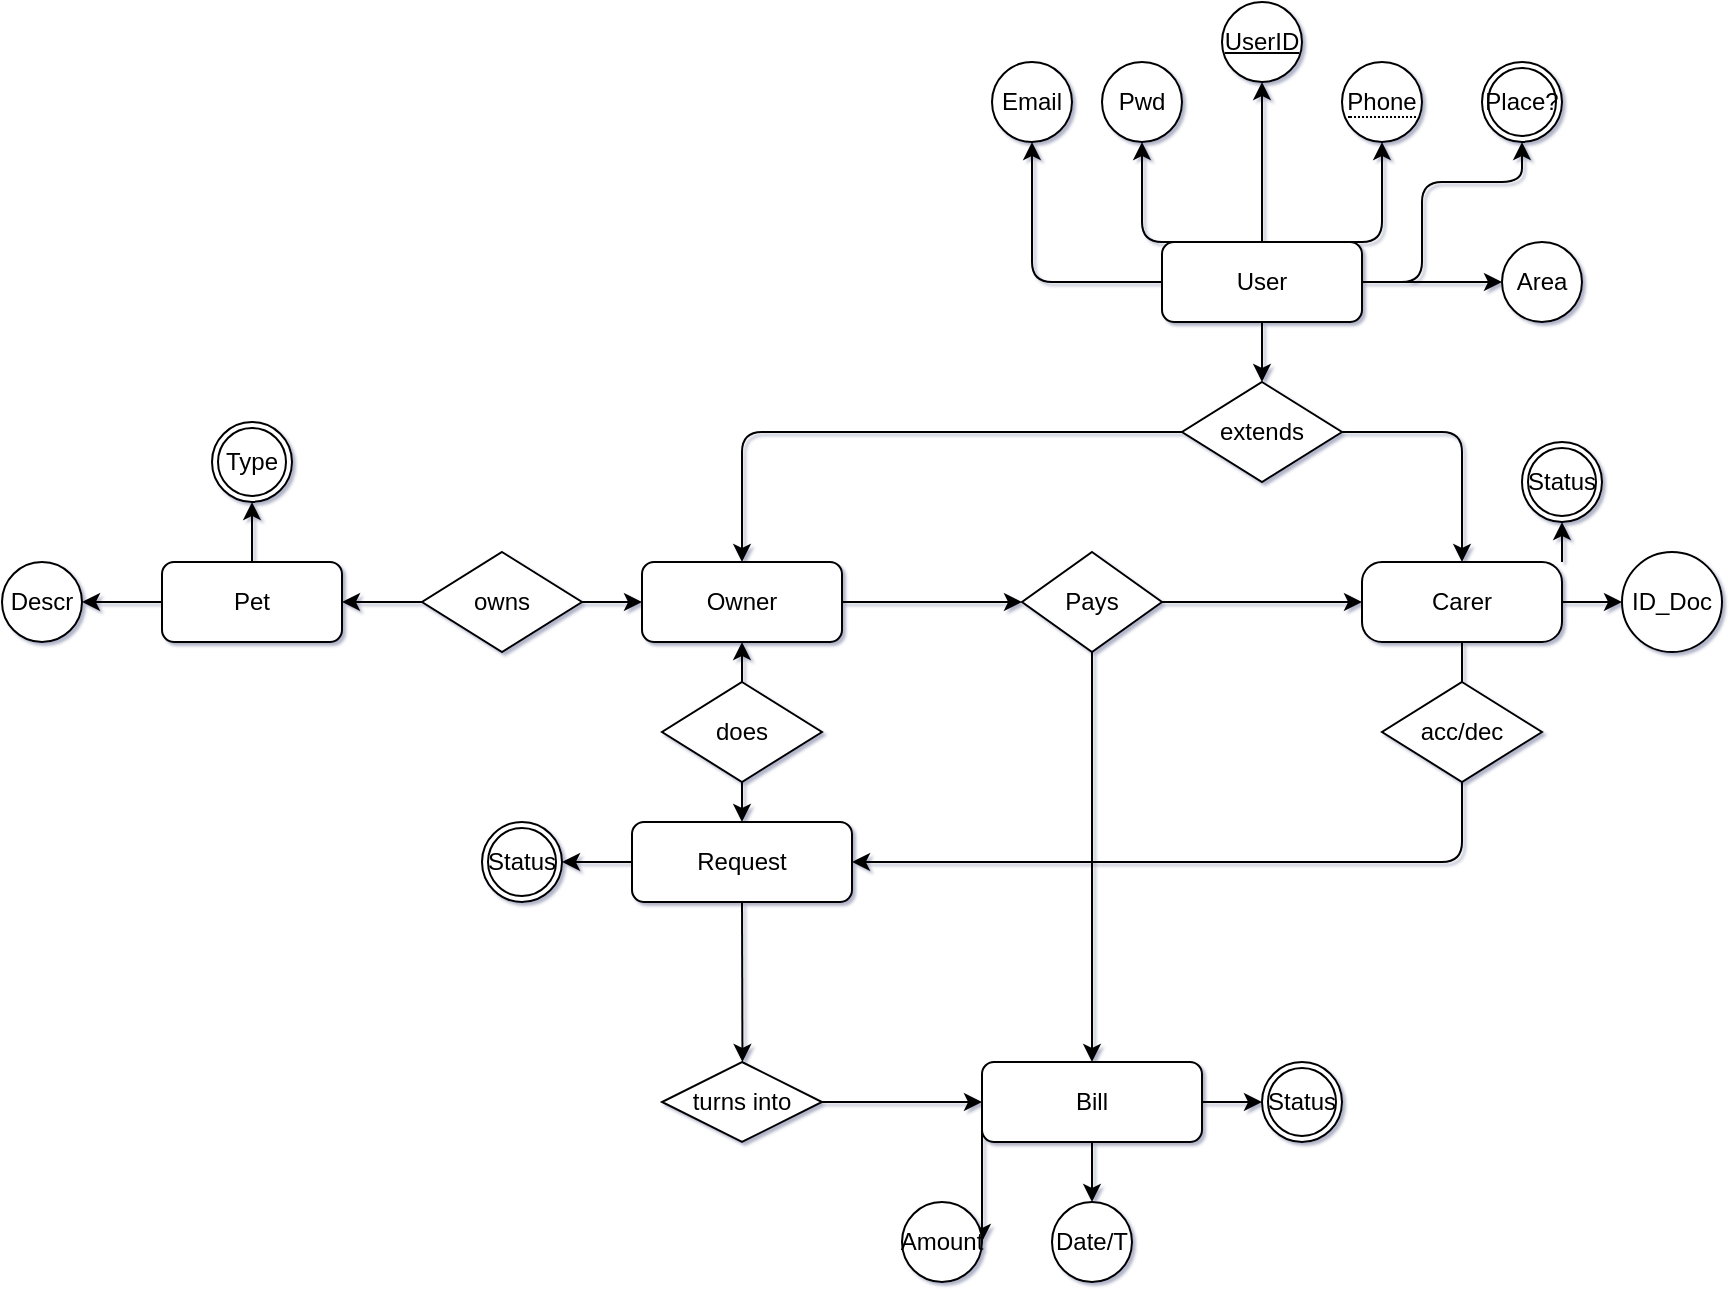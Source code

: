 <mxfile>
    <diagram id="95HTGVdv0aWo4XSOs8IV" name="Página-1">
        <mxGraphModel dx="2431" dy="916" grid="0" gridSize="10" guides="1" tooltips="1" connect="1" arrows="1" fold="1" page="0" pageScale="1" pageWidth="827" pageHeight="1169" background="none" math="0" shadow="1">
            <root>
                <mxCell id="0"/>
                <mxCell id="1" parent="0"/>
                <mxCell id="8" style="edgeStyle=none;html=1;exitX=0.5;exitY=1;exitDx=0;exitDy=0;" edge="1" parent="1" source="3" target="7">
                    <mxGeometry relative="1" as="geometry"/>
                </mxCell>
                <mxCell id="19" style="edgeStyle=none;html=1;exitX=0.5;exitY=0;exitDx=0;exitDy=0;entryX=0.5;entryY=1;entryDx=0;entryDy=0;" edge="1" parent="1" source="3" target="18">
                    <mxGeometry relative="1" as="geometry"/>
                </mxCell>
                <mxCell id="20" style="edgeStyle=none;html=1;exitX=0.75;exitY=0;exitDx=0;exitDy=0;entryX=0.5;entryY=1;entryDx=0;entryDy=0;" edge="1" parent="1" source="3" target="15">
                    <mxGeometry relative="1" as="geometry">
                        <Array as="points">
                            <mxPoint x="50" y="150"/>
                        </Array>
                    </mxGeometry>
                </mxCell>
                <mxCell id="21" style="edgeStyle=none;html=1;exitX=1;exitY=0.5;exitDx=0;exitDy=0;entryX=0.5;entryY=1;entryDx=0;entryDy=0;" edge="1" parent="1" source="3" target="17">
                    <mxGeometry relative="1" as="geometry">
                        <Array as="points">
                            <mxPoint x="70" y="170"/>
                            <mxPoint x="70" y="120"/>
                            <mxPoint x="120" y="120"/>
                        </Array>
                    </mxGeometry>
                </mxCell>
                <mxCell id="23" style="edgeStyle=none;html=1;exitX=0.25;exitY=0;exitDx=0;exitDy=0;entryX=0.5;entryY=1;entryDx=0;entryDy=0;" edge="1" parent="1" source="3" target="10">
                    <mxGeometry relative="1" as="geometry">
                        <Array as="points">
                            <mxPoint x="-70" y="150"/>
                        </Array>
                    </mxGeometry>
                </mxCell>
                <mxCell id="24" style="edgeStyle=none;html=1;exitX=0;exitY=0.5;exitDx=0;exitDy=0;entryX=0.5;entryY=1;entryDx=0;entryDy=0;" edge="1" parent="1" source="3" target="9">
                    <mxGeometry relative="1" as="geometry">
                        <Array as="points">
                            <mxPoint x="-125" y="170"/>
                        </Array>
                    </mxGeometry>
                </mxCell>
                <mxCell id="32" style="edgeStyle=none;html=1;exitX=1;exitY=0.5;exitDx=0;exitDy=0;entryX=0;entryY=0.5;entryDx=0;entryDy=0;" edge="1" parent="1" source="3" target="31">
                    <mxGeometry relative="1" as="geometry"/>
                </mxCell>
                <mxCell id="3" value="User" style="rounded=1;whiteSpace=wrap;html=1;" vertex="1" parent="1">
                    <mxGeometry x="-60" y="150" width="100" height="40" as="geometry"/>
                </mxCell>
                <mxCell id="57" style="edgeStyle=none;html=1;exitX=1;exitY=0.5;exitDx=0;exitDy=0;entryX=0;entryY=0.5;entryDx=0;entryDy=0;" edge="1" parent="1" source="4" target="58">
                    <mxGeometry relative="1" as="geometry">
                        <mxPoint x="-150" y="329.882" as="targetPoint"/>
                    </mxGeometry>
                </mxCell>
                <mxCell id="4" value="Owner" style="rounded=1;whiteSpace=wrap;html=1;" vertex="1" parent="1">
                    <mxGeometry x="-320" y="310" width="100" height="40" as="geometry"/>
                </mxCell>
                <mxCell id="34" style="edgeStyle=none;html=1;exitX=1;exitY=0.5;exitDx=0;exitDy=0;entryX=0;entryY=0.5;entryDx=0;entryDy=0;" edge="1" parent="1" source="6" target="33">
                    <mxGeometry relative="1" as="geometry"/>
                </mxCell>
                <mxCell id="45" style="edgeStyle=none;html=1;exitX=1;exitY=0;exitDx=0;exitDy=0;entryX=0.5;entryY=1;entryDx=0;entryDy=0;" edge="1" parent="1" source="6" target="43">
                    <mxGeometry relative="1" as="geometry"/>
                </mxCell>
                <mxCell id="50" style="edgeStyle=none;html=1;exitX=0.5;exitY=1;exitDx=0;exitDy=0;" edge="1" parent="1" source="6">
                    <mxGeometry relative="1" as="geometry">
                        <mxPoint x="90" y="390" as="targetPoint"/>
                    </mxGeometry>
                </mxCell>
                <mxCell id="6" value="Carer&lt;br&gt;" style="rounded=1;whiteSpace=wrap;html=1;arcSize=25;" vertex="1" parent="1">
                    <mxGeometry x="40" y="310" width="100" height="40" as="geometry"/>
                </mxCell>
                <mxCell id="25" style="edgeStyle=none;html=1;exitX=0;exitY=0.5;exitDx=0;exitDy=0;entryX=0.5;entryY=0;entryDx=0;entryDy=0;" edge="1" parent="1" source="7" target="4">
                    <mxGeometry relative="1" as="geometry">
                        <mxPoint x="-195" y="270" as="sourcePoint"/>
                        <Array as="points">
                            <mxPoint x="-270" y="245"/>
                        </Array>
                    </mxGeometry>
                </mxCell>
                <mxCell id="26" style="edgeStyle=none;html=1;exitX=1;exitY=0.5;exitDx=0;exitDy=0;entryX=0.5;entryY=0;entryDx=0;entryDy=0;" edge="1" parent="1" source="7" target="6">
                    <mxGeometry relative="1" as="geometry">
                        <Array as="points">
                            <mxPoint x="90" y="245"/>
                        </Array>
                    </mxGeometry>
                </mxCell>
                <mxCell id="7" value="extends" style="rhombus;whiteSpace=wrap;html=1;" vertex="1" parent="1">
                    <mxGeometry x="-50" y="220" width="80" height="50" as="geometry"/>
                </mxCell>
                <mxCell id="9" value="Email" style="ellipse;whiteSpace=wrap;html=1;" vertex="1" parent="1">
                    <mxGeometry x="-145" y="60" width="40" height="40" as="geometry"/>
                </mxCell>
                <mxCell id="10" value="Pwd&lt;br&gt;" style="ellipse;whiteSpace=wrap;html=1;" vertex="1" parent="1">
                    <mxGeometry x="-90" y="60" width="40" height="40" as="geometry"/>
                </mxCell>
                <mxCell id="15" value="&lt;span style=&quot;border-bottom: 1px dotted&quot;&gt;Phone&lt;/span&gt;" style="ellipse;whiteSpace=wrap;html=1;align=center;" vertex="1" parent="1">
                    <mxGeometry x="30" y="60" width="40" height="40" as="geometry"/>
                </mxCell>
                <mxCell id="17" value="Place?" style="ellipse;shape=doubleEllipse;margin=3;whiteSpace=wrap;html=1;align=center;" vertex="1" parent="1">
                    <mxGeometry x="100" y="60" width="40" height="40" as="geometry"/>
                </mxCell>
                <mxCell id="18" value="UserID&lt;br&gt;" style="ellipse;whiteSpace=wrap;html=1;align=center;fontStyle=4;" vertex="1" parent="1">
                    <mxGeometry x="-30" y="30" width="40" height="40" as="geometry"/>
                </mxCell>
                <mxCell id="36" style="edgeStyle=none;html=1;exitX=0.5;exitY=0;exitDx=0;exitDy=0;" edge="1" parent="1" source="27" target="35">
                    <mxGeometry relative="1" as="geometry"/>
                </mxCell>
                <mxCell id="38" style="edgeStyle=none;html=1;" edge="1" parent="1" source="27" target="37">
                    <mxGeometry relative="1" as="geometry"/>
                </mxCell>
                <mxCell id="27" value="Pet" style="rounded=1;whiteSpace=wrap;html=1;" vertex="1" parent="1">
                    <mxGeometry x="-560" y="310" width="90" height="40" as="geometry"/>
                </mxCell>
                <mxCell id="29" style="edgeStyle=none;html=1;entryX=1;entryY=0.5;entryDx=0;entryDy=0;" edge="1" parent="1" target="27">
                    <mxGeometry relative="1" as="geometry">
                        <mxPoint x="-420" y="330" as="sourcePoint"/>
                    </mxGeometry>
                </mxCell>
                <mxCell id="30" style="edgeStyle=none;html=1;exitX=1;exitY=0.5;exitDx=0;exitDy=0;entryX=0;entryY=0.5;entryDx=0;entryDy=0;" edge="1" parent="1" source="28" target="4">
                    <mxGeometry relative="1" as="geometry">
                        <mxPoint x="-340" y="330" as="sourcePoint"/>
                    </mxGeometry>
                </mxCell>
                <mxCell id="28" value="owns" style="rhombus;whiteSpace=wrap;html=1;" vertex="1" parent="1">
                    <mxGeometry x="-430" y="305" width="80" height="50" as="geometry"/>
                </mxCell>
                <mxCell id="31" value="Area" style="ellipse;whiteSpace=wrap;html=1;" vertex="1" parent="1">
                    <mxGeometry x="110" y="150" width="40" height="40" as="geometry"/>
                </mxCell>
                <mxCell id="33" value="ID_Doc&lt;br&gt;" style="ellipse;whiteSpace=wrap;html=1;" vertex="1" parent="1">
                    <mxGeometry x="170" y="305" width="50" height="50" as="geometry"/>
                </mxCell>
                <mxCell id="35" value="Type&lt;br&gt;" style="ellipse;shape=doubleEllipse;margin=3;whiteSpace=wrap;html=1;align=center;" vertex="1" parent="1">
                    <mxGeometry x="-535" y="240" width="40" height="40" as="geometry"/>
                </mxCell>
                <mxCell id="37" value="Descr&lt;br&gt;" style="ellipse;whiteSpace=wrap;html=1;" vertex="1" parent="1">
                    <mxGeometry x="-640" y="310" width="40" height="40" as="geometry"/>
                </mxCell>
                <mxCell id="43" value="Status" style="ellipse;shape=doubleEllipse;margin=3;whiteSpace=wrap;html=1;align=center;" vertex="1" parent="1">
                    <mxGeometry x="120" y="250" width="40" height="40" as="geometry"/>
                </mxCell>
                <mxCell id="54" style="edgeStyle=none;html=1;entryX=1;entryY=0.5;entryDx=0;entryDy=0;" edge="1" parent="1" source="46" target="53">
                    <mxGeometry relative="1" as="geometry"/>
                </mxCell>
                <mxCell id="61" style="edgeStyle=none;html=1;exitX=0.5;exitY=1;exitDx=0;exitDy=0;" edge="1" parent="1" source="46">
                    <mxGeometry relative="1" as="geometry">
                        <mxPoint x="-269.765" y="560" as="targetPoint"/>
                    </mxGeometry>
                </mxCell>
                <mxCell id="46" value="Request" style="rounded=1;whiteSpace=wrap;html=1;" vertex="1" parent="1">
                    <mxGeometry x="-325" y="440" width="110" height="40" as="geometry"/>
                </mxCell>
                <mxCell id="48" style="edgeStyle=none;html=1;exitX=0.5;exitY=0;exitDx=0;exitDy=0;entryX=0.5;entryY=1;entryDx=0;entryDy=0;" edge="1" parent="1" source="47" target="4">
                    <mxGeometry relative="1" as="geometry"/>
                </mxCell>
                <mxCell id="49" style="edgeStyle=none;html=1;exitX=0.5;exitY=1;exitDx=0;exitDy=0;entryX=0.5;entryY=0;entryDx=0;entryDy=0;" edge="1" parent="1" source="47" target="46">
                    <mxGeometry relative="1" as="geometry"/>
                </mxCell>
                <mxCell id="47" value="does" style="rhombus;whiteSpace=wrap;html=1;" vertex="1" parent="1">
                    <mxGeometry x="-310" y="370" width="80" height="50" as="geometry"/>
                </mxCell>
                <mxCell id="52" style="edgeStyle=none;html=1;exitX=0.5;exitY=1;exitDx=0;exitDy=0;entryX=1;entryY=0.5;entryDx=0;entryDy=0;" edge="1" parent="1" source="51" target="46">
                    <mxGeometry relative="1" as="geometry">
                        <Array as="points">
                            <mxPoint x="90" y="460"/>
                        </Array>
                    </mxGeometry>
                </mxCell>
                <mxCell id="51" value="acc/dec&lt;br&gt;" style="rhombus;whiteSpace=wrap;html=1;" vertex="1" parent="1">
                    <mxGeometry x="50" y="370" width="80" height="50" as="geometry"/>
                </mxCell>
                <mxCell id="53" value="Status" style="ellipse;shape=doubleEllipse;margin=3;whiteSpace=wrap;html=1;align=center;" vertex="1" parent="1">
                    <mxGeometry x="-400" y="440" width="40" height="40" as="geometry"/>
                </mxCell>
                <mxCell id="59" style="edgeStyle=none;html=1;entryX=0;entryY=0.5;entryDx=0;entryDy=0;" edge="1" parent="1" source="58" target="6">
                    <mxGeometry relative="1" as="geometry"/>
                </mxCell>
                <mxCell id="60" style="edgeStyle=none;html=1;" edge="1" parent="1" source="58">
                    <mxGeometry relative="1" as="geometry">
                        <mxPoint x="-95" y="560" as="targetPoint"/>
                    </mxGeometry>
                </mxCell>
                <mxCell id="58" value="Pays" style="rhombus;whiteSpace=wrap;html=1;" vertex="1" parent="1">
                    <mxGeometry x="-130" y="305" width="70" height="50" as="geometry"/>
                </mxCell>
                <mxCell id="63" style="edgeStyle=none;html=1;entryX=0;entryY=0.5;entryDx=0;entryDy=0;" edge="1" parent="1" source="62" target="64">
                    <mxGeometry relative="1" as="geometry">
                        <mxPoint x="-170" y="580" as="targetPoint"/>
                    </mxGeometry>
                </mxCell>
                <mxCell id="62" value="turns into" style="rhombus;whiteSpace=wrap;html=1;" vertex="1" parent="1">
                    <mxGeometry x="-310" y="560" width="80" height="40" as="geometry"/>
                </mxCell>
                <mxCell id="67" style="edgeStyle=none;html=1;exitX=1;exitY=0.5;exitDx=0;exitDy=0;entryX=0;entryY=0.5;entryDx=0;entryDy=0;" edge="1" parent="1" source="64" target="66">
                    <mxGeometry relative="1" as="geometry"/>
                </mxCell>
                <mxCell id="69" style="edgeStyle=none;html=1;exitX=0.5;exitY=1;exitDx=0;exitDy=0;entryX=0.5;entryY=0;entryDx=0;entryDy=0;" edge="1" parent="1" source="64" target="68">
                    <mxGeometry relative="1" as="geometry"/>
                </mxCell>
                <mxCell id="72" style="edgeStyle=none;html=1;exitX=0;exitY=0.75;exitDx=0;exitDy=0;entryX=1;entryY=0.5;entryDx=0;entryDy=0;" edge="1" parent="1" source="64" target="71">
                    <mxGeometry relative="1" as="geometry"/>
                </mxCell>
                <mxCell id="64" value="Bill" style="rounded=1;whiteSpace=wrap;html=1;" vertex="1" parent="1">
                    <mxGeometry x="-150" y="560" width="110" height="40" as="geometry"/>
                </mxCell>
                <mxCell id="66" value="Status" style="ellipse;shape=doubleEllipse;margin=3;whiteSpace=wrap;html=1;align=center;" vertex="1" parent="1">
                    <mxGeometry x="-10" y="560" width="40" height="40" as="geometry"/>
                </mxCell>
                <mxCell id="68" value="Date/T" style="ellipse;whiteSpace=wrap;html=1;" vertex="1" parent="1">
                    <mxGeometry x="-115" y="630" width="40" height="40" as="geometry"/>
                </mxCell>
                <mxCell id="71" value="Amount" style="ellipse;whiteSpace=wrap;html=1;" vertex="1" parent="1">
                    <mxGeometry x="-190" y="630" width="40" height="40" as="geometry"/>
                </mxCell>
            </root>
        </mxGraphModel>
    </diagram>
</mxfile>
